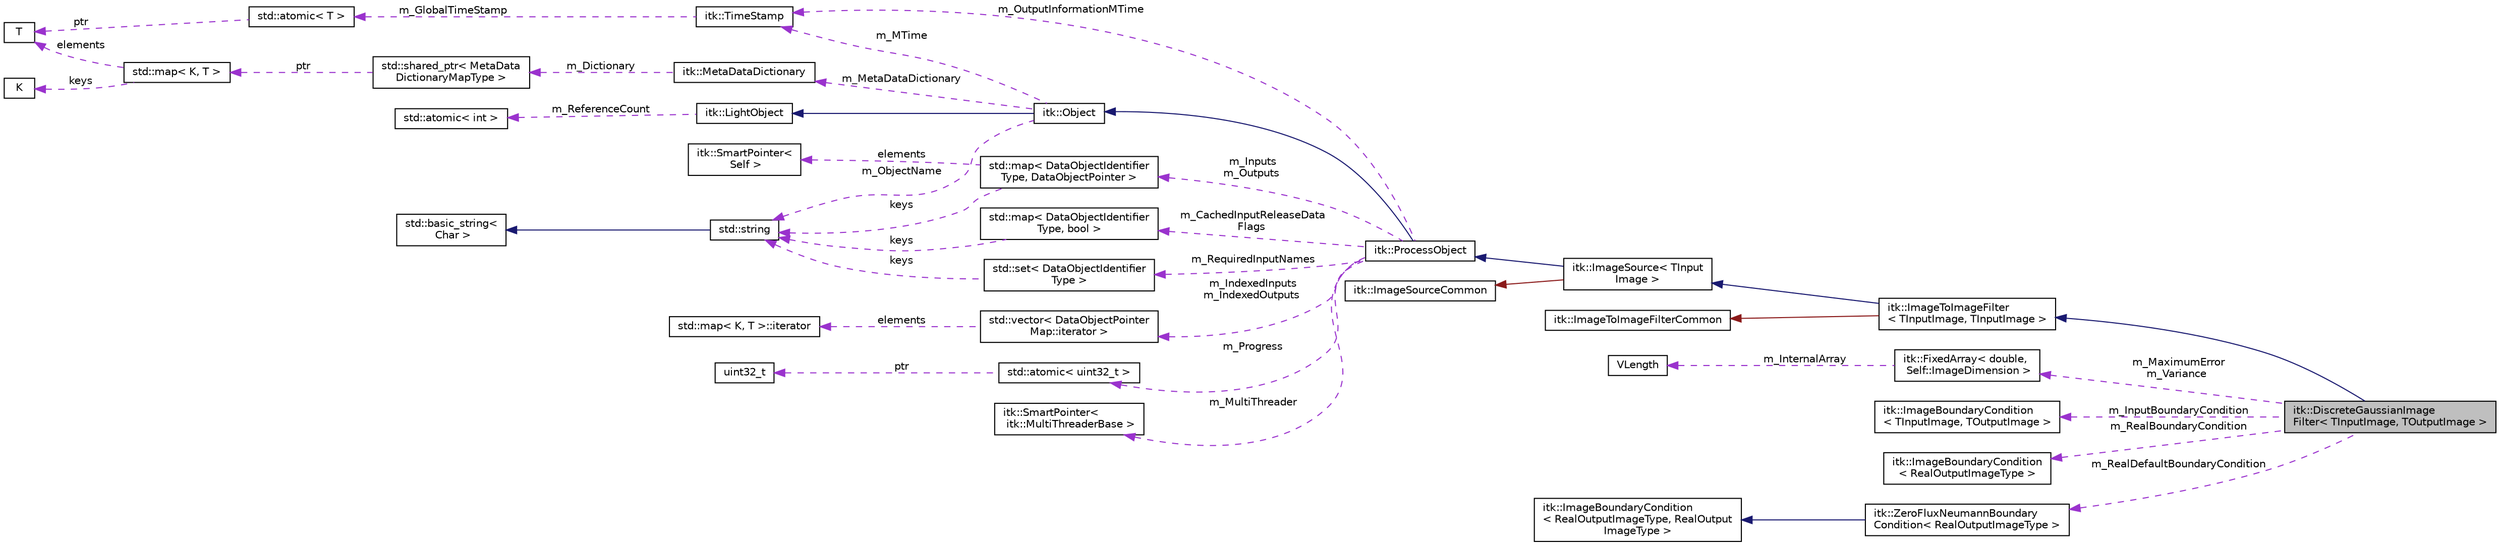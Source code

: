 digraph "itk::DiscreteGaussianImageFilter&lt; TInputImage, TOutputImage &gt;"
{
 // LATEX_PDF_SIZE
  edge [fontname="Helvetica",fontsize="10",labelfontname="Helvetica",labelfontsize="10"];
  node [fontname="Helvetica",fontsize="10",shape=record];
  rankdir="LR";
  Node1 [label="itk::DiscreteGaussianImage\lFilter\< TInputImage, TOutputImage \>",height=0.2,width=0.4,color="black", fillcolor="grey75", style="filled", fontcolor="black",tooltip="Blurs an image by separable convolution with discrete gaussian kernels. This filter performs Gaussian..."];
  Node2 -> Node1 [dir="back",color="midnightblue",fontsize="10",style="solid",fontname="Helvetica"];
  Node2 [label="itk::ImageToImageFilter\l\< TInputImage, TInputImage \>",height=0.2,width=0.4,color="black", fillcolor="white", style="filled",URL="$classitk_1_1ImageToImageFilter.html",tooltip=" "];
  Node3 -> Node2 [dir="back",color="midnightblue",fontsize="10",style="solid",fontname="Helvetica"];
  Node3 [label="itk::ImageSource\< TInput\lImage \>",height=0.2,width=0.4,color="black", fillcolor="white", style="filled",URL="$classitk_1_1ImageSource.html",tooltip=" "];
  Node4 -> Node3 [dir="back",color="midnightblue",fontsize="10",style="solid",fontname="Helvetica"];
  Node4 [label="itk::ProcessObject",height=0.2,width=0.4,color="black", fillcolor="white", style="filled",URL="$classitk_1_1ProcessObject.html",tooltip="The base class for all process objects (source, filters, mappers) in the Insight data processing pipe..."];
  Node5 -> Node4 [dir="back",color="midnightblue",fontsize="10",style="solid",fontname="Helvetica"];
  Node5 [label="itk::Object",height=0.2,width=0.4,color="black", fillcolor="white", style="filled",URL="$classitk_1_1Object.html",tooltip="Base class for most ITK classes."];
  Node6 -> Node5 [dir="back",color="midnightblue",fontsize="10",style="solid",fontname="Helvetica"];
  Node6 [label="itk::LightObject",height=0.2,width=0.4,color="black", fillcolor="white", style="filled",URL="$classitk_1_1LightObject.html",tooltip="Light weight base class for most itk classes."];
  Node7 -> Node6 [dir="back",color="darkorchid3",fontsize="10",style="dashed",label=" m_ReferenceCount" ,fontname="Helvetica"];
  Node7 [label="std::atomic\< int \>",height=0.2,width=0.4,color="black", fillcolor="white", style="filled",tooltip=" "];
  Node8 -> Node5 [dir="back",color="darkorchid3",fontsize="10",style="dashed",label=" m_MTime" ,fontname="Helvetica"];
  Node8 [label="itk::TimeStamp",height=0.2,width=0.4,color="black", fillcolor="white", style="filled",URL="$classitk_1_1TimeStamp.html",tooltip="Generate a unique, increasing time value."];
  Node9 -> Node8 [dir="back",color="darkorchid3",fontsize="10",style="dashed",label=" m_GlobalTimeStamp" ,fontname="Helvetica"];
  Node9 [label="std::atomic\< T \>",height=0.2,width=0.4,color="black", fillcolor="white", style="filled",tooltip=" "];
  Node10 -> Node9 [dir="back",color="darkorchid3",fontsize="10",style="dashed",label=" ptr" ,fontname="Helvetica"];
  Node10 [label="T",height=0.2,width=0.4,color="black", fillcolor="white", style="filled",tooltip=" "];
  Node11 -> Node5 [dir="back",color="darkorchid3",fontsize="10",style="dashed",label=" m_MetaDataDictionary" ,fontname="Helvetica"];
  Node11 [label="itk::MetaDataDictionary",height=0.2,width=0.4,color="black", fillcolor="white", style="filled",URL="$classitk_1_1MetaDataDictionary.html",tooltip="Provides a mechanism for storing a collection of arbitrary data types."];
  Node12 -> Node11 [dir="back",color="darkorchid3",fontsize="10",style="dashed",label=" m_Dictionary" ,fontname="Helvetica"];
  Node12 [label="std::shared_ptr\< MetaData\lDictionaryMapType \>",height=0.2,width=0.4,color="black", fillcolor="white", style="filled",tooltip=" "];
  Node13 -> Node12 [dir="back",color="darkorchid3",fontsize="10",style="dashed",label=" ptr" ,fontname="Helvetica"];
  Node13 [label="std::map\< K, T \>",height=0.2,width=0.4,color="black", fillcolor="white", style="filled",tooltip=" "];
  Node14 -> Node13 [dir="back",color="darkorchid3",fontsize="10",style="dashed",label=" keys" ,fontname="Helvetica"];
  Node14 [label="K",height=0.2,width=0.4,color="black", fillcolor="white", style="filled",tooltip=" "];
  Node10 -> Node13 [dir="back",color="darkorchid3",fontsize="10",style="dashed",label=" elements" ,fontname="Helvetica"];
  Node15 -> Node5 [dir="back",color="darkorchid3",fontsize="10",style="dashed",label=" m_ObjectName" ,fontname="Helvetica"];
  Node15 [label="std::string",height=0.2,width=0.4,color="black", fillcolor="white", style="filled",tooltip=" "];
  Node16 -> Node15 [dir="back",color="midnightblue",fontsize="10",style="solid",fontname="Helvetica"];
  Node16 [label="std::basic_string\<\l Char \>",height=0.2,width=0.4,color="black", fillcolor="white", style="filled",tooltip=" "];
  Node8 -> Node4 [dir="back",color="darkorchid3",fontsize="10",style="dashed",label=" m_OutputInformationMTime" ,fontname="Helvetica"];
  Node17 -> Node4 [dir="back",color="darkorchid3",fontsize="10",style="dashed",label=" m_Inputs\nm_Outputs" ,fontname="Helvetica"];
  Node17 [label="std::map\< DataObjectIdentifier\lType, DataObjectPointer \>",height=0.2,width=0.4,color="black", fillcolor="white", style="filled",tooltip=" "];
  Node15 -> Node17 [dir="back",color="darkorchid3",fontsize="10",style="dashed",label=" keys" ,fontname="Helvetica"];
  Node18 -> Node17 [dir="back",color="darkorchid3",fontsize="10",style="dashed",label=" elements" ,fontname="Helvetica"];
  Node18 [label="itk::SmartPointer\<\l Self \>",height=0.2,width=0.4,color="black", fillcolor="white", style="filled",URL="$classitk_1_1SmartPointer.html",tooltip=" "];
  Node19 -> Node4 [dir="back",color="darkorchid3",fontsize="10",style="dashed",label=" m_IndexedInputs\nm_IndexedOutputs" ,fontname="Helvetica"];
  Node19 [label="std::vector\< DataObjectPointer\lMap::iterator \>",height=0.2,width=0.4,color="black", fillcolor="white", style="filled",tooltip=" "];
  Node20 -> Node19 [dir="back",color="darkorchid3",fontsize="10",style="dashed",label=" elements" ,fontname="Helvetica"];
  Node20 [label="std::map\< K, T \>::iterator",height=0.2,width=0.4,color="black", fillcolor="white", style="filled",tooltip=" "];
  Node21 -> Node4 [dir="back",color="darkorchid3",fontsize="10",style="dashed",label=" m_CachedInputReleaseData\lFlags" ,fontname="Helvetica"];
  Node21 [label="std::map\< DataObjectIdentifier\lType, bool \>",height=0.2,width=0.4,color="black", fillcolor="white", style="filled",tooltip=" "];
  Node15 -> Node21 [dir="back",color="darkorchid3",fontsize="10",style="dashed",label=" keys" ,fontname="Helvetica"];
  Node22 -> Node4 [dir="back",color="darkorchid3",fontsize="10",style="dashed",label=" m_RequiredInputNames" ,fontname="Helvetica"];
  Node22 [label="std::set\< DataObjectIdentifier\lType \>",height=0.2,width=0.4,color="black", fillcolor="white", style="filled",tooltip=" "];
  Node15 -> Node22 [dir="back",color="darkorchid3",fontsize="10",style="dashed",label=" keys" ,fontname="Helvetica"];
  Node23 -> Node4 [dir="back",color="darkorchid3",fontsize="10",style="dashed",label=" m_Progress" ,fontname="Helvetica"];
  Node23 [label="std::atomic\< uint32_t \>",height=0.2,width=0.4,color="black", fillcolor="white", style="filled",tooltip=" "];
  Node24 -> Node23 [dir="back",color="darkorchid3",fontsize="10",style="dashed",label=" ptr" ,fontname="Helvetica"];
  Node24 [label="uint32_t",height=0.2,width=0.4,color="black", fillcolor="white", style="filled",tooltip=" "];
  Node25 -> Node4 [dir="back",color="darkorchid3",fontsize="10",style="dashed",label=" m_MultiThreader" ,fontname="Helvetica"];
  Node25 [label="itk::SmartPointer\<\l itk::MultiThreaderBase \>",height=0.2,width=0.4,color="black", fillcolor="white", style="filled",URL="$classitk_1_1SmartPointer.html",tooltip=" "];
  Node26 -> Node3 [dir="back",color="firebrick4",fontsize="10",style="solid",fontname="Helvetica"];
  Node26 [label="itk::ImageSourceCommon",height=0.2,width=0.4,color="black", fillcolor="white", style="filled",URL="$structitk_1_1ImageSourceCommon.html",tooltip="Secondary base class of ImageSource common between templates."];
  Node27 -> Node2 [dir="back",color="firebrick4",fontsize="10",style="solid",fontname="Helvetica"];
  Node27 [label="itk::ImageToImageFilterCommon",height=0.2,width=0.4,color="black", fillcolor="white", style="filled",URL="$classitk_1_1ImageToImageFilterCommon.html",tooltip="Secondary base class of ImageToImageFilter common between templates."];
  Node28 -> Node1 [dir="back",color="darkorchid3",fontsize="10",style="dashed",label=" m_MaximumError\nm_Variance" ,fontname="Helvetica"];
  Node28 [label="itk::FixedArray\< double,\l Self::ImageDimension \>",height=0.2,width=0.4,color="black", fillcolor="white", style="filled",URL="$classitk_1_1FixedArray.html",tooltip=" "];
  Node29 -> Node28 [dir="back",color="darkorchid3",fontsize="10",style="dashed",label=" m_InternalArray" ,fontname="Helvetica"];
  Node29 [label="VLength",height=0.2,width=0.4,color="black", fillcolor="white", style="filled",URL="$classVLength.html",tooltip=" "];
  Node30 -> Node1 [dir="back",color="darkorchid3",fontsize="10",style="dashed",label=" m_InputBoundaryCondition" ,fontname="Helvetica"];
  Node30 [label="itk::ImageBoundaryCondition\l\< TInputImage, TOutputImage \>",height=0.2,width=0.4,color="black", fillcolor="white", style="filled",URL="$classitk_1_1ImageBoundaryCondition.html",tooltip="A virtual base object that defines an interface to a class of boundary condition objects for use by n..."];
  Node31 -> Node1 [dir="back",color="darkorchid3",fontsize="10",style="dashed",label=" m_RealBoundaryCondition" ,fontname="Helvetica"];
  Node31 [label="itk::ImageBoundaryCondition\l\< RealOutputImageType \>",height=0.2,width=0.4,color="black", fillcolor="white", style="filled",URL="$classitk_1_1ImageBoundaryCondition.html",tooltip=" "];
  Node32 -> Node1 [dir="back",color="darkorchid3",fontsize="10",style="dashed",label=" m_RealDefaultBoundaryCondition" ,fontname="Helvetica"];
  Node32 [label="itk::ZeroFluxNeumannBoundary\lCondition\< RealOutputImageType \>",height=0.2,width=0.4,color="black", fillcolor="white", style="filled",URL="$classitk_1_1ZeroFluxNeumannBoundaryCondition.html",tooltip=" "];
  Node33 -> Node32 [dir="back",color="midnightblue",fontsize="10",style="solid",fontname="Helvetica"];
  Node33 [label="itk::ImageBoundaryCondition\l\< RealOutputImageType, RealOutput\lImageType \>",height=0.2,width=0.4,color="black", fillcolor="white", style="filled",URL="$classitk_1_1ImageBoundaryCondition.html",tooltip=" "];
}
